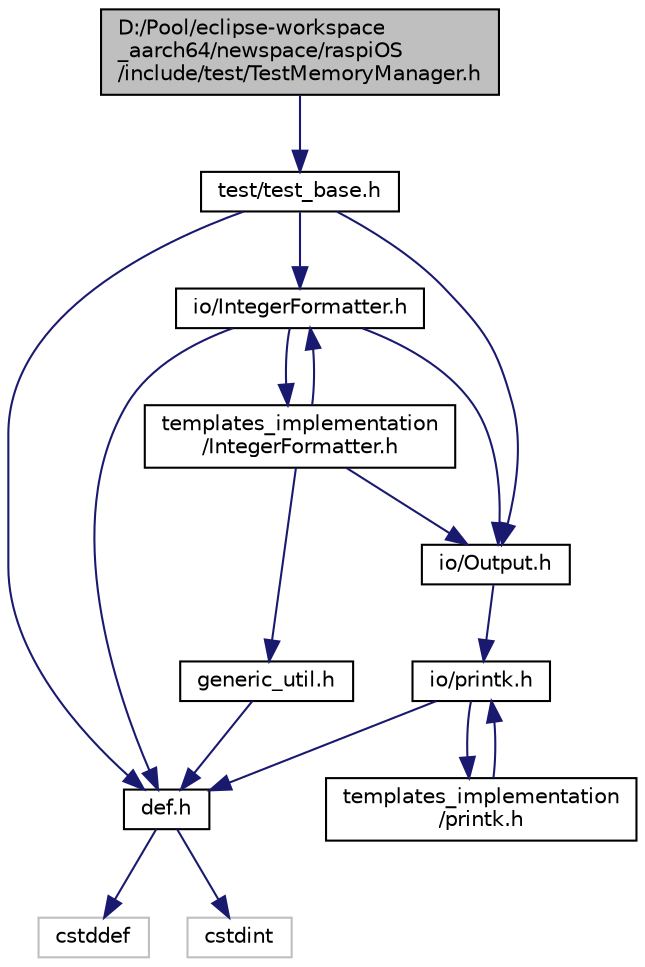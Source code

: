 digraph "D:/Pool/eclipse-workspace_aarch64/newspace/raspiOS/include/test/TestMemoryManager.h"
{
  edge [fontname="Helvetica",fontsize="10",labelfontname="Helvetica",labelfontsize="10"];
  node [fontname="Helvetica",fontsize="10",shape=record];
  Node2600 [label="D:/Pool/eclipse-workspace\l_aarch64/newspace/raspiOS\l/include/test/TestMemoryManager.h",height=0.2,width=0.4,color="black", fillcolor="grey75", style="filled", fontcolor="black"];
  Node2600 -> Node2601 [color="midnightblue",fontsize="10",style="solid",fontname="Helvetica"];
  Node2601 [label="test/test_base.h",height=0.2,width=0.4,color="black", fillcolor="white", style="filled",URL="$dc/d74/test__base_8h.html"];
  Node2601 -> Node2602 [color="midnightblue",fontsize="10",style="solid",fontname="Helvetica"];
  Node2602 [label="def.h",height=0.2,width=0.4,color="black", fillcolor="white", style="filled",URL="$d4/da4/def_8h.html"];
  Node2602 -> Node2603 [color="midnightblue",fontsize="10",style="solid",fontname="Helvetica"];
  Node2603 [label="cstddef",height=0.2,width=0.4,color="grey75", fillcolor="white", style="filled"];
  Node2602 -> Node2604 [color="midnightblue",fontsize="10",style="solid",fontname="Helvetica"];
  Node2604 [label="cstdint",height=0.2,width=0.4,color="grey75", fillcolor="white", style="filled"];
  Node2601 -> Node2605 [color="midnightblue",fontsize="10",style="solid",fontname="Helvetica"];
  Node2605 [label="io/Output.h",height=0.2,width=0.4,color="black", fillcolor="white", style="filled",URL="$d6/d77/_output_8h.html"];
  Node2605 -> Node2606 [color="midnightblue",fontsize="10",style="solid",fontname="Helvetica"];
  Node2606 [label="io/printk.h",height=0.2,width=0.4,color="black", fillcolor="white", style="filled",URL="$dd/d17/io_2printk_8h.html"];
  Node2606 -> Node2602 [color="midnightblue",fontsize="10",style="solid",fontname="Helvetica"];
  Node2606 -> Node2607 [color="midnightblue",fontsize="10",style="solid",fontname="Helvetica"];
  Node2607 [label="templates_implementation\l/printk.h",height=0.2,width=0.4,color="black", fillcolor="white", style="filled",URL="$d7/d95/templates__implementation_2printk_8h.html"];
  Node2607 -> Node2606 [color="midnightblue",fontsize="10",style="solid",fontname="Helvetica"];
  Node2601 -> Node2608 [color="midnightblue",fontsize="10",style="solid",fontname="Helvetica"];
  Node2608 [label="io/IntegerFormatter.h",height=0.2,width=0.4,color="black", fillcolor="white", style="filled",URL="$d5/d7b/io_2_integer_formatter_8h.html"];
  Node2608 -> Node2602 [color="midnightblue",fontsize="10",style="solid",fontname="Helvetica"];
  Node2608 -> Node2605 [color="midnightblue",fontsize="10",style="solid",fontname="Helvetica"];
  Node2608 -> Node2609 [color="midnightblue",fontsize="10",style="solid",fontname="Helvetica"];
  Node2609 [label="templates_implementation\l/IntegerFormatter.h",height=0.2,width=0.4,color="black", fillcolor="white", style="filled",URL="$dc/d84/templates__implementation_2_integer_formatter_8h.html"];
  Node2609 -> Node2608 [color="midnightblue",fontsize="10",style="solid",fontname="Helvetica"];
  Node2609 -> Node2610 [color="midnightblue",fontsize="10",style="solid",fontname="Helvetica"];
  Node2610 [label="generic_util.h",height=0.2,width=0.4,color="black", fillcolor="white", style="filled",URL="$d6/d93/generic__util_8h.html"];
  Node2610 -> Node2602 [color="midnightblue",fontsize="10",style="solid",fontname="Helvetica"];
  Node2609 -> Node2605 [color="midnightblue",fontsize="10",style="solid",fontname="Helvetica"];
}
